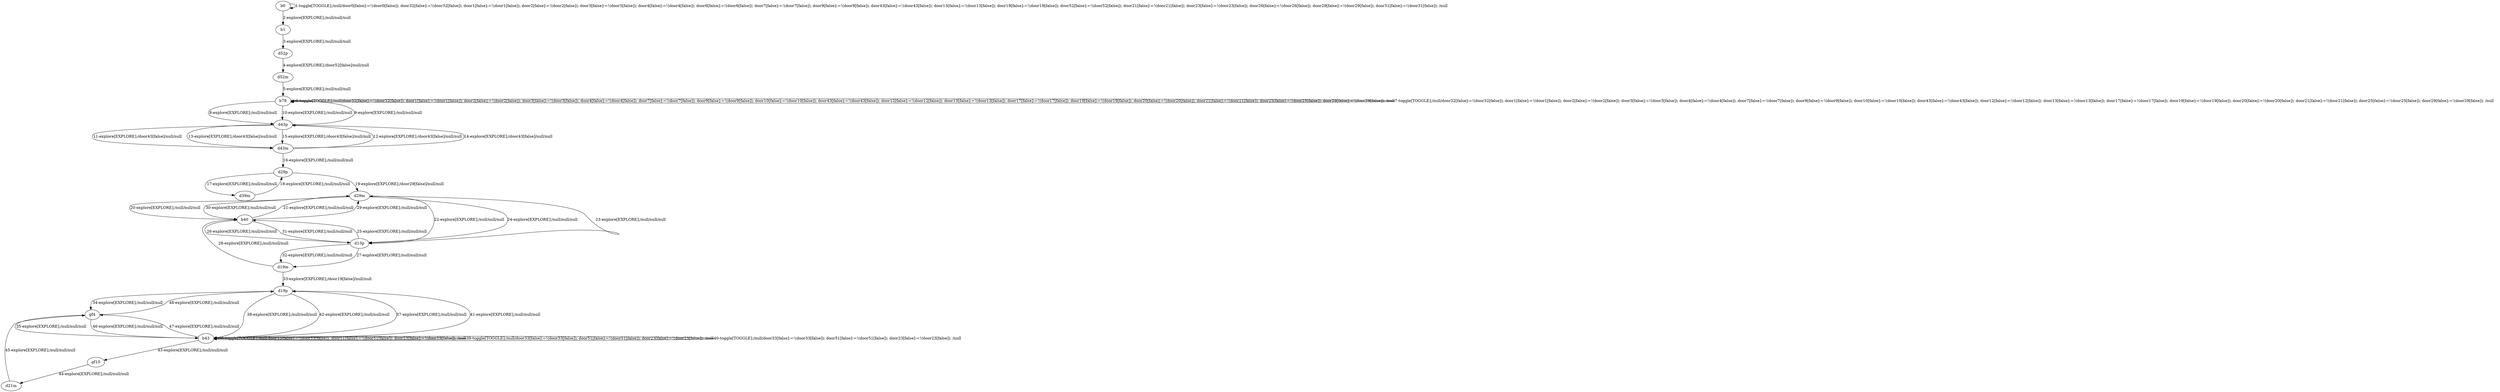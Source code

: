 # Total number of goals covered by this test: 2
# gf4 --> d19p
# b43 --> gf4

digraph g {
"b0" -> "b0" [label = "1-toggle[TOGGLE];/null/door0[false]:=!(door0[false]); door32[false]:=!(door32[false]); door1[false]:=!(door1[false]); door2[false]:=!(door2[false]); door3[false]:=!(door3[false]); door4[false]:=!(door4[false]); door6[false]:=!(door6[false]); door7[false]:=!(door7[false]); door9[false]:=!(door9[false]); door43[false]:=!(door43[false]); door13[false]:=!(door13[false]); door19[false]:=!(door19[false]); door52[false]:=!(door52[false]); door21[false]:=!(door21[false]); door23[false]:=!(door23[false]); door26[false]:=!(door26[false]); door29[false]:=!(door29[false]); door31[false]:=!(door31[false]); /null"];
"b0" -> "b1" [label = "2-explore[EXPLORE];/null/null/null"];
"b1" -> "d52p" [label = "3-explore[EXPLORE];/null/null/null"];
"d52p" -> "d52m" [label = "4-explore[EXPLORE];/door52[false]/null/null"];
"d52m" -> "b78" [label = "5-explore[EXPLORE];/null/null/null"];
"b78" -> "b78" [label = "6-toggle[TOGGLE];/null/door32[false]:=!(door32[false]); door1[false]:=!(door1[false]); door2[false]:=!(door2[false]); door3[false]:=!(door3[false]); door4[false]:=!(door4[false]); door7[false]:=!(door7[false]); door9[false]:=!(door9[false]); door10[false]:=!(door10[false]); door43[false]:=!(door43[false]); door12[false]:=!(door12[false]); door13[false]:=!(door13[false]); door17[false]:=!(door17[false]); door19[false]:=!(door19[false]); door20[false]:=!(door20[false]); door21[false]:=!(door21[false]); door25[false]:=!(door25[false]); door29[false]:=!(door29[false]); /null"];
"b78" -> "b78" [label = "7-toggle[TOGGLE];/null/door32[false]:=!(door32[false]); door1[false]:=!(door1[false]); door2[false]:=!(door2[false]); door3[false]:=!(door3[false]); door4[false]:=!(door4[false]); door7[false]:=!(door7[false]); door9[false]:=!(door9[false]); door10[false]:=!(door10[false]); door43[false]:=!(door43[false]); door12[false]:=!(door12[false]); door13[false]:=!(door13[false]); door17[false]:=!(door17[false]); door19[false]:=!(door19[false]); door20[false]:=!(door20[false]); door21[false]:=!(door21[false]); door25[false]:=!(door25[false]); door29[false]:=!(door29[false]); /null"];
"b78" -> "d43p" [label = "8-explore[EXPLORE];/null/null/null"];
"d43p" -> "b78" [label = "9-explore[EXPLORE];/null/null/null"];
"b78" -> "d43p" [label = "10-explore[EXPLORE];/null/null/null"];
"d43p" -> "d43m" [label = "11-explore[EXPLORE];/door43[false]/null/null"];
"d43m" -> "d43p" [label = "12-explore[EXPLORE];/door43[false]/null/null"];
"d43p" -> "d43m" [label = "13-explore[EXPLORE];/door43[false]/null/null"];
"d43m" -> "d43p" [label = "14-explore[EXPLORE];/door43[false]/null/null"];
"d43p" -> "d43m" [label = "15-explore[EXPLORE];/door43[false]/null/null"];
"d43m" -> "d29p" [label = "16-explore[EXPLORE];/null/null/null"];
"d29p" -> "d39m" [label = "17-explore[EXPLORE];/null/null/null"];
"d39m" -> "d29p" [label = "18-explore[EXPLORE];/null/null/null"];
"d29p" -> "d29m" [label = "19-explore[EXPLORE];/door29[false]/null/null"];
"d29m" -> "b40" [label = "20-explore[EXPLORE];/null/null/null"];
"b40" -> "d29m" [label = "21-explore[EXPLORE];/null/null/null"];
"d29m" -> "d13p" [label = "22-explore[EXPLORE];/null/null/null"];
"d13p" -> "d29m" [label = "23-explore[EXPLORE];/null/null/null"];
"d29m" -> "d13p" [label = "24-explore[EXPLORE];/null/null/null"];
"d13p" -> "b40" [label = "25-explore[EXPLORE];/null/null/null"];
"b40" -> "d13p" [label = "26-explore[EXPLORE];/null/null/null"];
"d13p" -> "d19m" [label = "27-explore[EXPLORE];/null/null/null"];
"d19m" -> "b40" [label = "28-explore[EXPLORE];/null/null/null"];
"b40" -> "d29m" [label = "29-explore[EXPLORE];/null/null/null"];
"d29m" -> "b40" [label = "30-explore[EXPLORE];/null/null/null"];
"b40" -> "d13p" [label = "31-explore[EXPLORE];/null/null/null"];
"d13p" -> "d19m" [label = "32-explore[EXPLORE];/null/null/null"];
"d19m" -> "d19p" [label = "33-explore[EXPLORE];/door19[false]/null/null"];
"d19p" -> "gf4" [label = "34-explore[EXPLORE];/null/null/null"];
"gf4" -> "b43" [label = "35-explore[EXPLORE];/null/null/null"];
"b43" -> "b43" [label = "36-toggle[TOGGLE];/null/door33[false]:=!(door33[false]); door51[false]:=!(door51[false]); door23[false]:=!(door23[false]); /null"];
"b43" -> "d19p" [label = "37-explore[EXPLORE];/null/null/null"];
"d19p" -> "b43" [label = "38-explore[EXPLORE];/null/null/null"];
"b43" -> "b43" [label = "39-toggle[TOGGLE];/null/door33[false]:=!(door33[false]); door51[false]:=!(door51[false]); door23[false]:=!(door23[false]); /null"];
"b43" -> "b43" [label = "40-toggle[TOGGLE];/null/door33[false]:=!(door33[false]); door51[false]:=!(door51[false]); door23[false]:=!(door23[false]); /null"];
"b43" -> "d19p" [label = "41-explore[EXPLORE];/null/null/null"];
"d19p" -> "b43" [label = "42-explore[EXPLORE];/null/null/null"];
"b43" -> "gf10" [label = "43-explore[EXPLORE];/null/null/null"];
"gf10" -> "d21m" [label = "44-explore[EXPLORE];/null/null/null"];
"d21m" -> "gf4" [label = "45-explore[EXPLORE];/null/null/null"];
"gf4" -> "b43" [label = "46-explore[EXPLORE];/null/null/null"];
"b43" -> "gf4" [label = "47-explore[EXPLORE];/null/null/null"];
"gf4" -> "d19p" [label = "48-explore[EXPLORE];/null/null/null"];
}